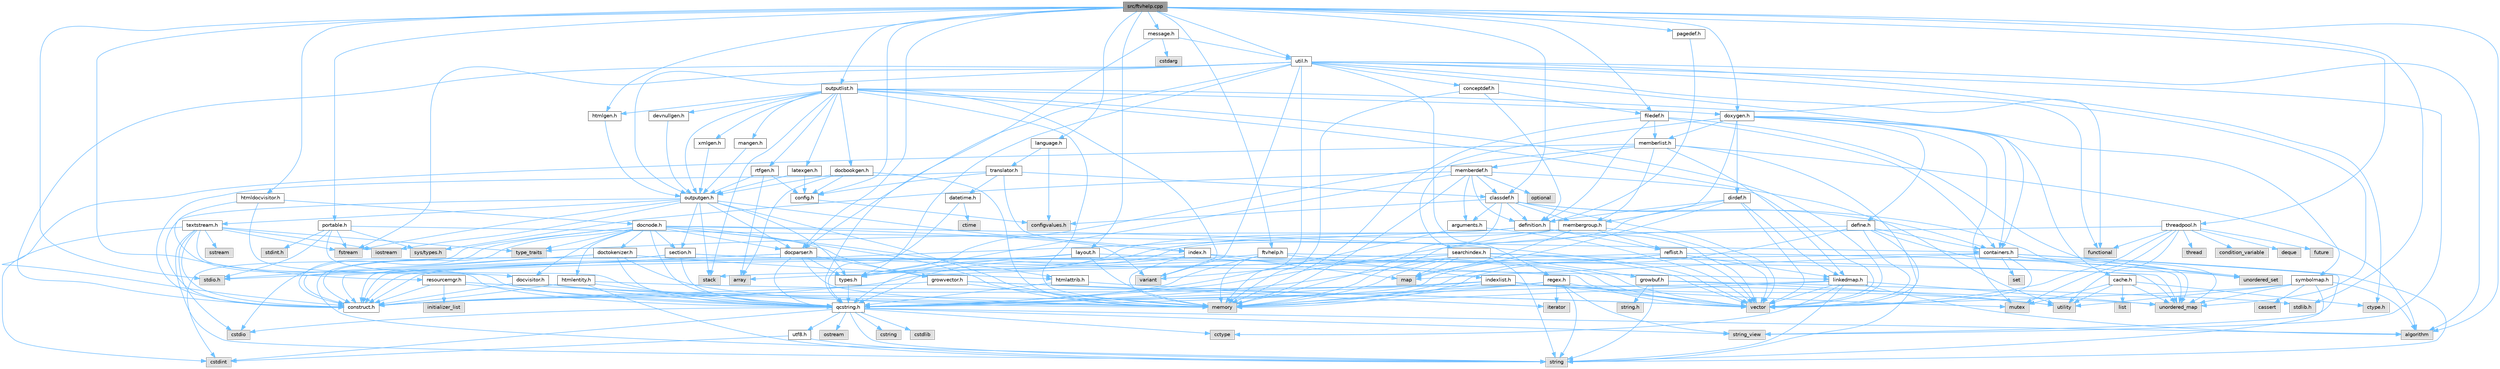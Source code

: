digraph "src/ftvhelp.cpp"
{
 // INTERACTIVE_SVG=YES
 // LATEX_PDF_SIZE
  bgcolor="transparent";
  edge [fontname=Helvetica,fontsize=10,labelfontname=Helvetica,labelfontsize=10];
  node [fontname=Helvetica,fontsize=10,shape=box,height=0.2,width=0.4];
  Node1 [id="Node000001",label="src/ftvhelp.cpp",height=0.2,width=0.4,color="gray40", fillcolor="grey60", style="filled", fontcolor="black",tooltip=" "];
  Node1 -> Node2 [id="edge1_Node000001_Node000002",color="steelblue1",style="solid",tooltip=" "];
  Node2 [id="Node000002",label="stdio.h",height=0.2,width=0.4,color="grey60", fillcolor="#E0E0E0", style="filled",tooltip=" "];
  Node1 -> Node3 [id="edge2_Node000001_Node000003",color="steelblue1",style="solid",tooltip=" "];
  Node3 [id="Node000003",label="stdlib.h",height=0.2,width=0.4,color="grey60", fillcolor="#E0E0E0", style="filled",tooltip=" "];
  Node1 -> Node4 [id="edge3_Node000001_Node000004",color="steelblue1",style="solid",tooltip=" "];
  Node4 [id="Node000004",label="algorithm",height=0.2,width=0.4,color="grey60", fillcolor="#E0E0E0", style="filled",tooltip=" "];
  Node1 -> Node5 [id="edge4_Node000001_Node000005",color="steelblue1",style="solid",tooltip=" "];
  Node5 [id="Node000005",label="ftvhelp.h",height=0.2,width=0.4,color="grey40", fillcolor="white", style="filled",URL="$d2/d4a/ftvhelp_8h.html",tooltip=" "];
  Node5 -> Node6 [id="edge5_Node000005_Node000006",color="steelblue1",style="solid",tooltip=" "];
  Node6 [id="Node000006",label="memory",height=0.2,width=0.4,color="grey60", fillcolor="#E0E0E0", style="filled",tooltip=" "];
  Node5 -> Node7 [id="edge6_Node000005_Node000007",color="steelblue1",style="solid",tooltip=" "];
  Node7 [id="Node000007",label="vector",height=0.2,width=0.4,color="grey60", fillcolor="#E0E0E0", style="filled",tooltip=" "];
  Node5 -> Node8 [id="edge7_Node000005_Node000008",color="steelblue1",style="solid",tooltip=" "];
  Node8 [id="Node000008",label="qcstring.h",height=0.2,width=0.4,color="grey40", fillcolor="white", style="filled",URL="$d7/d5c/qcstring_8h.html",tooltip=" "];
  Node8 -> Node9 [id="edge8_Node000008_Node000009",color="steelblue1",style="solid",tooltip=" "];
  Node9 [id="Node000009",label="string",height=0.2,width=0.4,color="grey60", fillcolor="#E0E0E0", style="filled",tooltip=" "];
  Node8 -> Node10 [id="edge9_Node000008_Node000010",color="steelblue1",style="solid",tooltip=" "];
  Node10 [id="Node000010",label="string_view",height=0.2,width=0.4,color="grey60", fillcolor="#E0E0E0", style="filled",tooltip=" "];
  Node8 -> Node4 [id="edge10_Node000008_Node000004",color="steelblue1",style="solid",tooltip=" "];
  Node8 -> Node11 [id="edge11_Node000008_Node000011",color="steelblue1",style="solid",tooltip=" "];
  Node11 [id="Node000011",label="cctype",height=0.2,width=0.4,color="grey60", fillcolor="#E0E0E0", style="filled",tooltip=" "];
  Node8 -> Node12 [id="edge12_Node000008_Node000012",color="steelblue1",style="solid",tooltip=" "];
  Node12 [id="Node000012",label="cstring",height=0.2,width=0.4,color="grey60", fillcolor="#E0E0E0", style="filled",tooltip=" "];
  Node8 -> Node13 [id="edge13_Node000008_Node000013",color="steelblue1",style="solid",tooltip=" "];
  Node13 [id="Node000013",label="cstdio",height=0.2,width=0.4,color="grey60", fillcolor="#E0E0E0", style="filled",tooltip=" "];
  Node8 -> Node14 [id="edge14_Node000008_Node000014",color="steelblue1",style="solid",tooltip=" "];
  Node14 [id="Node000014",label="cstdlib",height=0.2,width=0.4,color="grey60", fillcolor="#E0E0E0", style="filled",tooltip=" "];
  Node8 -> Node15 [id="edge15_Node000008_Node000015",color="steelblue1",style="solid",tooltip=" "];
  Node15 [id="Node000015",label="cstdint",height=0.2,width=0.4,color="grey60", fillcolor="#E0E0E0", style="filled",tooltip=" "];
  Node8 -> Node16 [id="edge16_Node000008_Node000016",color="steelblue1",style="solid",tooltip=" "];
  Node16 [id="Node000016",label="ostream",height=0.2,width=0.4,color="grey60", fillcolor="#E0E0E0", style="filled",tooltip=" "];
  Node8 -> Node17 [id="edge17_Node000008_Node000017",color="steelblue1",style="solid",tooltip=" "];
  Node17 [id="Node000017",label="utf8.h",height=0.2,width=0.4,color="grey40", fillcolor="white", style="filled",URL="$db/d7c/utf8_8h.html",tooltip="Various UTF8 related helper functions."];
  Node17 -> Node15 [id="edge18_Node000017_Node000015",color="steelblue1",style="solid",tooltip=" "];
  Node17 -> Node9 [id="edge19_Node000017_Node000009",color="steelblue1",style="solid",tooltip=" "];
  Node5 -> Node18 [id="edge20_Node000005_Node000018",color="steelblue1",style="solid",tooltip=" "];
  Node18 [id="Node000018",label="construct.h",height=0.2,width=0.4,color="grey40", fillcolor="white", style="filled",URL="$d7/dfc/construct_8h.html",tooltip=" "];
  Node5 -> Node19 [id="edge21_Node000005_Node000019",color="steelblue1",style="solid",tooltip=" "];
  Node19 [id="Node000019",label="indexlist.h",height=0.2,width=0.4,color="grey40", fillcolor="white", style="filled",URL="$d5/d61/indexlist_8h.html",tooltip=" "];
  Node19 -> Node20 [id="edge22_Node000019_Node000020",color="steelblue1",style="solid",tooltip=" "];
  Node20 [id="Node000020",label="utility",height=0.2,width=0.4,color="grey60", fillcolor="#E0E0E0", style="filled",tooltip=" "];
  Node19 -> Node7 [id="edge23_Node000019_Node000007",color="steelblue1",style="solid",tooltip=" "];
  Node19 -> Node6 [id="edge24_Node000019_Node000006",color="steelblue1",style="solid",tooltip=" "];
  Node19 -> Node21 [id="edge25_Node000019_Node000021",color="steelblue1",style="solid",tooltip=" "];
  Node21 [id="Node000021",label="mutex",height=0.2,width=0.4,color="grey60", fillcolor="#E0E0E0", style="filled",tooltip=" "];
  Node19 -> Node8 [id="edge26_Node000019_Node000008",color="steelblue1",style="solid",tooltip=" "];
  Node19 -> Node18 [id="edge27_Node000019_Node000018",color="steelblue1",style="solid",tooltip=" "];
  Node1 -> Node22 [id="edge28_Node000001_Node000022",color="steelblue1",style="solid",tooltip=" "];
  Node22 [id="Node000022",label="config.h",height=0.2,width=0.4,color="grey40", fillcolor="white", style="filled",URL="$db/d16/config_8h.html",tooltip=" "];
  Node22 -> Node23 [id="edge29_Node000022_Node000023",color="steelblue1",style="solid",tooltip=" "];
  Node23 [id="Node000023",label="configvalues.h",height=0.2,width=0.4,color="grey60", fillcolor="#E0E0E0", style="filled",tooltip=" "];
  Node1 -> Node24 [id="edge30_Node000001_Node000024",color="steelblue1",style="solid",tooltip=" "];
  Node24 [id="Node000024",label="message.h",height=0.2,width=0.4,color="grey40", fillcolor="white", style="filled",URL="$d2/d0d/message_8h.html",tooltip=" "];
  Node24 -> Node25 [id="edge31_Node000024_Node000025",color="steelblue1",style="solid",tooltip=" "];
  Node25 [id="Node000025",label="cstdarg",height=0.2,width=0.4,color="grey60", fillcolor="#E0E0E0", style="filled",tooltip=" "];
  Node24 -> Node8 [id="edge32_Node000024_Node000008",color="steelblue1",style="solid",tooltip=" "];
  Node24 -> Node26 [id="edge33_Node000024_Node000026",color="steelblue1",style="solid",tooltip=" "];
  Node26 [id="Node000026",label="util.h",height=0.2,width=0.4,color="grey40", fillcolor="white", style="filled",URL="$d8/d3c/util_8h.html",tooltip="A bunch of utility functions."];
  Node26 -> Node6 [id="edge34_Node000026_Node000006",color="steelblue1",style="solid",tooltip=" "];
  Node26 -> Node27 [id="edge35_Node000026_Node000027",color="steelblue1",style="solid",tooltip=" "];
  Node27 [id="Node000027",label="unordered_map",height=0.2,width=0.4,color="grey60", fillcolor="#E0E0E0", style="filled",tooltip=" "];
  Node26 -> Node4 [id="edge36_Node000026_Node000004",color="steelblue1",style="solid",tooltip=" "];
  Node26 -> Node28 [id="edge37_Node000026_Node000028",color="steelblue1",style="solid",tooltip=" "];
  Node28 [id="Node000028",label="functional",height=0.2,width=0.4,color="grey60", fillcolor="#E0E0E0", style="filled",tooltip=" "];
  Node26 -> Node29 [id="edge38_Node000026_Node000029",color="steelblue1",style="solid",tooltip=" "];
  Node29 [id="Node000029",label="fstream",height=0.2,width=0.4,color="grey60", fillcolor="#E0E0E0", style="filled",tooltip=" "];
  Node26 -> Node30 [id="edge39_Node000026_Node000030",color="steelblue1",style="solid",tooltip=" "];
  Node30 [id="Node000030",label="variant",height=0.2,width=0.4,color="grey60", fillcolor="#E0E0E0", style="filled",tooltip=" "];
  Node26 -> Node10 [id="edge40_Node000026_Node000010",color="steelblue1",style="solid",tooltip=" "];
  Node26 -> Node31 [id="edge41_Node000026_Node000031",color="steelblue1",style="solid",tooltip=" "];
  Node31 [id="Node000031",label="ctype.h",height=0.2,width=0.4,color="grey60", fillcolor="#E0E0E0", style="filled",tooltip=" "];
  Node26 -> Node32 [id="edge42_Node000026_Node000032",color="steelblue1",style="solid",tooltip=" "];
  Node32 [id="Node000032",label="types.h",height=0.2,width=0.4,color="grey40", fillcolor="white", style="filled",URL="$d9/d49/types_8h.html",tooltip="This file contains a number of basic enums and types."];
  Node32 -> Node8 [id="edge43_Node000032_Node000008",color="steelblue1",style="solid",tooltip=" "];
  Node26 -> Node33 [id="edge44_Node000026_Node000033",color="steelblue1",style="solid",tooltip=" "];
  Node33 [id="Node000033",label="docparser.h",height=0.2,width=0.4,color="grey40", fillcolor="white", style="filled",URL="$de/d9c/docparser_8h.html",tooltip=" "];
  Node33 -> Node2 [id="edge45_Node000033_Node000002",color="steelblue1",style="solid",tooltip=" "];
  Node33 -> Node6 [id="edge46_Node000033_Node000006",color="steelblue1",style="solid",tooltip=" "];
  Node33 -> Node8 [id="edge47_Node000033_Node000008",color="steelblue1",style="solid",tooltip=" "];
  Node33 -> Node34 [id="edge48_Node000033_Node000034",color="steelblue1",style="solid",tooltip=" "];
  Node34 [id="Node000034",label="growvector.h",height=0.2,width=0.4,color="grey40", fillcolor="white", style="filled",URL="$d7/d50/growvector_8h.html",tooltip=" "];
  Node34 -> Node7 [id="edge49_Node000034_Node000007",color="steelblue1",style="solid",tooltip=" "];
  Node34 -> Node6 [id="edge50_Node000034_Node000006",color="steelblue1",style="solid",tooltip=" "];
  Node34 -> Node35 [id="edge51_Node000034_Node000035",color="steelblue1",style="solid",tooltip=" "];
  Node35 [id="Node000035",label="iterator",height=0.2,width=0.4,color="grey60", fillcolor="#E0E0E0", style="filled",tooltip=" "];
  Node34 -> Node18 [id="edge52_Node000034_Node000018",color="steelblue1",style="solid",tooltip=" "];
  Node33 -> Node18 [id="edge53_Node000033_Node000018",color="steelblue1",style="solid",tooltip=" "];
  Node33 -> Node32 [id="edge54_Node000033_Node000032",color="steelblue1",style="solid",tooltip=" "];
  Node26 -> Node36 [id="edge55_Node000026_Node000036",color="steelblue1",style="solid",tooltip=" "];
  Node36 [id="Node000036",label="containers.h",height=0.2,width=0.4,color="grey40", fillcolor="white", style="filled",URL="$d5/d75/containers_8h.html",tooltip=" "];
  Node36 -> Node7 [id="edge56_Node000036_Node000007",color="steelblue1",style="solid",tooltip=" "];
  Node36 -> Node9 [id="edge57_Node000036_Node000009",color="steelblue1",style="solid",tooltip=" "];
  Node36 -> Node10 [id="edge58_Node000036_Node000010",color="steelblue1",style="solid",tooltip=" "];
  Node36 -> Node37 [id="edge59_Node000036_Node000037",color="steelblue1",style="solid",tooltip=" "];
  Node37 [id="Node000037",label="set",height=0.2,width=0.4,color="grey60", fillcolor="#E0E0E0", style="filled",tooltip=" "];
  Node36 -> Node38 [id="edge60_Node000036_Node000038",color="steelblue1",style="solid",tooltip=" "];
  Node38 [id="Node000038",label="map",height=0.2,width=0.4,color="grey60", fillcolor="#E0E0E0", style="filled",tooltip=" "];
  Node36 -> Node39 [id="edge61_Node000036_Node000039",color="steelblue1",style="solid",tooltip=" "];
  Node39 [id="Node000039",label="unordered_set",height=0.2,width=0.4,color="grey60", fillcolor="#E0E0E0", style="filled",tooltip=" "];
  Node36 -> Node27 [id="edge62_Node000036_Node000027",color="steelblue1",style="solid",tooltip=" "];
  Node36 -> Node40 [id="edge63_Node000036_Node000040",color="steelblue1",style="solid",tooltip=" "];
  Node40 [id="Node000040",label="stack",height=0.2,width=0.4,color="grey60", fillcolor="#E0E0E0", style="filled",tooltip=" "];
  Node26 -> Node41 [id="edge64_Node000026_Node000041",color="steelblue1",style="solid",tooltip=" "];
  Node41 [id="Node000041",label="outputgen.h",height=0.2,width=0.4,color="grey40", fillcolor="white", style="filled",URL="$df/d06/outputgen_8h.html",tooltip=" "];
  Node41 -> Node6 [id="edge65_Node000041_Node000006",color="steelblue1",style="solid",tooltip=" "];
  Node41 -> Node40 [id="edge66_Node000041_Node000040",color="steelblue1",style="solid",tooltip=" "];
  Node41 -> Node42 [id="edge67_Node000041_Node000042",color="steelblue1",style="solid",tooltip=" "];
  Node42 [id="Node000042",label="iostream",height=0.2,width=0.4,color="grey60", fillcolor="#E0E0E0", style="filled",tooltip=" "];
  Node41 -> Node29 [id="edge68_Node000041_Node000029",color="steelblue1",style="solid",tooltip=" "];
  Node41 -> Node32 [id="edge69_Node000041_Node000032",color="steelblue1",style="solid",tooltip=" "];
  Node41 -> Node43 [id="edge70_Node000041_Node000043",color="steelblue1",style="solid",tooltip=" "];
  Node43 [id="Node000043",label="index.h",height=0.2,width=0.4,color="grey40", fillcolor="white", style="filled",URL="$d1/db5/index_8h.html",tooltip=" "];
  Node43 -> Node6 [id="edge71_Node000043_Node000006",color="steelblue1",style="solid",tooltip=" "];
  Node43 -> Node7 [id="edge72_Node000043_Node000007",color="steelblue1",style="solid",tooltip=" "];
  Node43 -> Node38 [id="edge73_Node000043_Node000038",color="steelblue1",style="solid",tooltip=" "];
  Node43 -> Node8 [id="edge74_Node000043_Node000008",color="steelblue1",style="solid",tooltip=" "];
  Node43 -> Node18 [id="edge75_Node000043_Node000018",color="steelblue1",style="solid",tooltip=" "];
  Node41 -> Node44 [id="edge76_Node000041_Node000044",color="steelblue1",style="solid",tooltip=" "];
  Node44 [id="Node000044",label="section.h",height=0.2,width=0.4,color="grey40", fillcolor="white", style="filled",URL="$d1/d2a/section_8h.html",tooltip=" "];
  Node44 -> Node9 [id="edge77_Node000044_Node000009",color="steelblue1",style="solid",tooltip=" "];
  Node44 -> Node27 [id="edge78_Node000044_Node000027",color="steelblue1",style="solid",tooltip=" "];
  Node44 -> Node8 [id="edge79_Node000044_Node000008",color="steelblue1",style="solid",tooltip=" "];
  Node44 -> Node45 [id="edge80_Node000044_Node000045",color="steelblue1",style="solid",tooltip=" "];
  Node45 [id="Node000045",label="linkedmap.h",height=0.2,width=0.4,color="grey40", fillcolor="white", style="filled",URL="$da/de1/linkedmap_8h.html",tooltip=" "];
  Node45 -> Node27 [id="edge81_Node000045_Node000027",color="steelblue1",style="solid",tooltip=" "];
  Node45 -> Node7 [id="edge82_Node000045_Node000007",color="steelblue1",style="solid",tooltip=" "];
  Node45 -> Node6 [id="edge83_Node000045_Node000006",color="steelblue1",style="solid",tooltip=" "];
  Node45 -> Node9 [id="edge84_Node000045_Node000009",color="steelblue1",style="solid",tooltip=" "];
  Node45 -> Node4 [id="edge85_Node000045_Node000004",color="steelblue1",style="solid",tooltip=" "];
  Node45 -> Node11 [id="edge86_Node000045_Node000011",color="steelblue1",style="solid",tooltip=" "];
  Node45 -> Node8 [id="edge87_Node000045_Node000008",color="steelblue1",style="solid",tooltip=" "];
  Node44 -> Node18 [id="edge88_Node000044_Node000018",color="steelblue1",style="solid",tooltip=" "];
  Node41 -> Node46 [id="edge89_Node000041_Node000046",color="steelblue1",style="solid",tooltip=" "];
  Node46 [id="Node000046",label="textstream.h",height=0.2,width=0.4,color="grey40", fillcolor="white", style="filled",URL="$d4/d7d/textstream_8h.html",tooltip=" "];
  Node46 -> Node9 [id="edge90_Node000046_Node000009",color="steelblue1",style="solid",tooltip=" "];
  Node46 -> Node42 [id="edge91_Node000046_Node000042",color="steelblue1",style="solid",tooltip=" "];
  Node46 -> Node47 [id="edge92_Node000046_Node000047",color="steelblue1",style="solid",tooltip=" "];
  Node47 [id="Node000047",label="sstream",height=0.2,width=0.4,color="grey60", fillcolor="#E0E0E0", style="filled",tooltip=" "];
  Node46 -> Node15 [id="edge93_Node000046_Node000015",color="steelblue1",style="solid",tooltip=" "];
  Node46 -> Node13 [id="edge94_Node000046_Node000013",color="steelblue1",style="solid",tooltip=" "];
  Node46 -> Node29 [id="edge95_Node000046_Node000029",color="steelblue1",style="solid",tooltip=" "];
  Node46 -> Node48 [id="edge96_Node000046_Node000048",color="steelblue1",style="solid",tooltip=" "];
  Node48 [id="Node000048",label="type_traits",height=0.2,width=0.4,color="grey60", fillcolor="#E0E0E0", style="filled",tooltip=" "];
  Node46 -> Node8 [id="edge97_Node000046_Node000008",color="steelblue1",style="solid",tooltip=" "];
  Node46 -> Node18 [id="edge98_Node000046_Node000018",color="steelblue1",style="solid",tooltip=" "];
  Node41 -> Node33 [id="edge99_Node000041_Node000033",color="steelblue1",style="solid",tooltip=" "];
  Node41 -> Node18 [id="edge100_Node000041_Node000018",color="steelblue1",style="solid",tooltip=" "];
  Node26 -> Node49 [id="edge101_Node000026_Node000049",color="steelblue1",style="solid",tooltip=" "];
  Node49 [id="Node000049",label="regex.h",height=0.2,width=0.4,color="grey40", fillcolor="white", style="filled",URL="$d1/d21/regex_8h.html",tooltip=" "];
  Node49 -> Node6 [id="edge102_Node000049_Node000006",color="steelblue1",style="solid",tooltip=" "];
  Node49 -> Node9 [id="edge103_Node000049_Node000009",color="steelblue1",style="solid",tooltip=" "];
  Node49 -> Node10 [id="edge104_Node000049_Node000010",color="steelblue1",style="solid",tooltip=" "];
  Node49 -> Node7 [id="edge105_Node000049_Node000007",color="steelblue1",style="solid",tooltip=" "];
  Node49 -> Node35 [id="edge106_Node000049_Node000035",color="steelblue1",style="solid",tooltip=" "];
  Node49 -> Node18 [id="edge107_Node000049_Node000018",color="steelblue1",style="solid",tooltip=" "];
  Node26 -> Node50 [id="edge108_Node000026_Node000050",color="steelblue1",style="solid",tooltip=" "];
  Node50 [id="Node000050",label="conceptdef.h",height=0.2,width=0.4,color="grey40", fillcolor="white", style="filled",URL="$da/df1/conceptdef_8h.html",tooltip=" "];
  Node50 -> Node6 [id="edge109_Node000050_Node000006",color="steelblue1",style="solid",tooltip=" "];
  Node50 -> Node51 [id="edge110_Node000050_Node000051",color="steelblue1",style="solid",tooltip=" "];
  Node51 [id="Node000051",label="definition.h",height=0.2,width=0.4,color="grey40", fillcolor="white", style="filled",URL="$df/da1/definition_8h.html",tooltip=" "];
  Node51 -> Node7 [id="edge111_Node000051_Node000007",color="steelblue1",style="solid",tooltip=" "];
  Node51 -> Node32 [id="edge112_Node000051_Node000032",color="steelblue1",style="solid",tooltip=" "];
  Node51 -> Node52 [id="edge113_Node000051_Node000052",color="steelblue1",style="solid",tooltip=" "];
  Node52 [id="Node000052",label="reflist.h",height=0.2,width=0.4,color="grey40", fillcolor="white", style="filled",URL="$d1/d02/reflist_8h.html",tooltip=" "];
  Node52 -> Node7 [id="edge114_Node000052_Node000007",color="steelblue1",style="solid",tooltip=" "];
  Node52 -> Node27 [id="edge115_Node000052_Node000027",color="steelblue1",style="solid",tooltip=" "];
  Node52 -> Node6 [id="edge116_Node000052_Node000006",color="steelblue1",style="solid",tooltip=" "];
  Node52 -> Node8 [id="edge117_Node000052_Node000008",color="steelblue1",style="solid",tooltip=" "];
  Node52 -> Node45 [id="edge118_Node000052_Node000045",color="steelblue1",style="solid",tooltip=" "];
  Node52 -> Node18 [id="edge119_Node000052_Node000018",color="steelblue1",style="solid",tooltip=" "];
  Node51 -> Node18 [id="edge120_Node000051_Node000018",color="steelblue1",style="solid",tooltip=" "];
  Node50 -> Node53 [id="edge121_Node000050_Node000053",color="steelblue1",style="solid",tooltip=" "];
  Node53 [id="Node000053",label="filedef.h",height=0.2,width=0.4,color="grey40", fillcolor="white", style="filled",URL="$d4/d3a/filedef_8h.html",tooltip=" "];
  Node53 -> Node6 [id="edge122_Node000053_Node000006",color="steelblue1",style="solid",tooltip=" "];
  Node53 -> Node39 [id="edge123_Node000053_Node000039",color="steelblue1",style="solid",tooltip=" "];
  Node53 -> Node51 [id="edge124_Node000053_Node000051",color="steelblue1",style="solid",tooltip=" "];
  Node53 -> Node54 [id="edge125_Node000053_Node000054",color="steelblue1",style="solid",tooltip=" "];
  Node54 [id="Node000054",label="memberlist.h",height=0.2,width=0.4,color="grey40", fillcolor="white", style="filled",URL="$dd/d78/memberlist_8h.html",tooltip=" "];
  Node54 -> Node7 [id="edge126_Node000054_Node000007",color="steelblue1",style="solid",tooltip=" "];
  Node54 -> Node4 [id="edge127_Node000054_Node000004",color="steelblue1",style="solid",tooltip=" "];
  Node54 -> Node55 [id="edge128_Node000054_Node000055",color="steelblue1",style="solid",tooltip=" "];
  Node55 [id="Node000055",label="memberdef.h",height=0.2,width=0.4,color="grey40", fillcolor="white", style="filled",URL="$d4/d46/memberdef_8h.html",tooltip=" "];
  Node55 -> Node7 [id="edge129_Node000055_Node000007",color="steelblue1",style="solid",tooltip=" "];
  Node55 -> Node6 [id="edge130_Node000055_Node000006",color="steelblue1",style="solid",tooltip=" "];
  Node55 -> Node56 [id="edge131_Node000055_Node000056",color="steelblue1",style="solid",tooltip=" "];
  Node56 [id="Node000056",label="optional",height=0.2,width=0.4,color="grey60", fillcolor="#E0E0E0", style="filled",tooltip=" "];
  Node55 -> Node57 [id="edge132_Node000055_Node000057",color="steelblue1",style="solid",tooltip=" "];
  Node57 [id="Node000057",label="sys/types.h",height=0.2,width=0.4,color="grey60", fillcolor="#E0E0E0", style="filled",tooltip=" "];
  Node55 -> Node32 [id="edge133_Node000055_Node000032",color="steelblue1",style="solid",tooltip=" "];
  Node55 -> Node51 [id="edge134_Node000055_Node000051",color="steelblue1",style="solid",tooltip=" "];
  Node55 -> Node58 [id="edge135_Node000055_Node000058",color="steelblue1",style="solid",tooltip=" "];
  Node58 [id="Node000058",label="arguments.h",height=0.2,width=0.4,color="grey40", fillcolor="white", style="filled",URL="$df/d9b/arguments_8h.html",tooltip=" "];
  Node58 -> Node7 [id="edge136_Node000058_Node000007",color="steelblue1",style="solid",tooltip=" "];
  Node58 -> Node8 [id="edge137_Node000058_Node000008",color="steelblue1",style="solid",tooltip=" "];
  Node55 -> Node59 [id="edge138_Node000055_Node000059",color="steelblue1",style="solid",tooltip=" "];
  Node59 [id="Node000059",label="classdef.h",height=0.2,width=0.4,color="grey40", fillcolor="white", style="filled",URL="$d1/da6/classdef_8h.html",tooltip=" "];
  Node59 -> Node6 [id="edge139_Node000059_Node000006",color="steelblue1",style="solid",tooltip=" "];
  Node59 -> Node7 [id="edge140_Node000059_Node000007",color="steelblue1",style="solid",tooltip=" "];
  Node59 -> Node39 [id="edge141_Node000059_Node000039",color="steelblue1",style="solid",tooltip=" "];
  Node59 -> Node36 [id="edge142_Node000059_Node000036",color="steelblue1",style="solid",tooltip=" "];
  Node59 -> Node51 [id="edge143_Node000059_Node000051",color="steelblue1",style="solid",tooltip=" "];
  Node59 -> Node58 [id="edge144_Node000059_Node000058",color="steelblue1",style="solid",tooltip=" "];
  Node59 -> Node60 [id="edge145_Node000059_Node000060",color="steelblue1",style="solid",tooltip=" "];
  Node60 [id="Node000060",label="membergroup.h",height=0.2,width=0.4,color="grey40", fillcolor="white", style="filled",URL="$d9/d11/membergroup_8h.html",tooltip=" "];
  Node60 -> Node7 [id="edge146_Node000060_Node000007",color="steelblue1",style="solid",tooltip=" "];
  Node60 -> Node38 [id="edge147_Node000060_Node000038",color="steelblue1",style="solid",tooltip=" "];
  Node60 -> Node6 [id="edge148_Node000060_Node000006",color="steelblue1",style="solid",tooltip=" "];
  Node60 -> Node32 [id="edge149_Node000060_Node000032",color="steelblue1",style="solid",tooltip=" "];
  Node60 -> Node52 [id="edge150_Node000060_Node000052",color="steelblue1",style="solid",tooltip=" "];
  Node59 -> Node23 [id="edge151_Node000059_Node000023",color="steelblue1",style="solid",tooltip=" "];
  Node54 -> Node45 [id="edge152_Node000054_Node000045",color="steelblue1",style="solid",tooltip=" "];
  Node54 -> Node32 [id="edge153_Node000054_Node000032",color="steelblue1",style="solid",tooltip=" "];
  Node54 -> Node60 [id="edge154_Node000054_Node000060",color="steelblue1",style="solid",tooltip=" "];
  Node54 -> Node18 [id="edge155_Node000054_Node000018",color="steelblue1",style="solid",tooltip=" "];
  Node53 -> Node36 [id="edge156_Node000053_Node000036",color="steelblue1",style="solid",tooltip=" "];
  Node26 -> Node18 [id="edge157_Node000026_Node000018",color="steelblue1",style="solid",tooltip=" "];
  Node1 -> Node61 [id="edge158_Node000001_Node000061",color="steelblue1",style="solid",tooltip=" "];
  Node61 [id="Node000061",label="doxygen.h",height=0.2,width=0.4,color="grey40", fillcolor="white", style="filled",URL="$d1/da1/doxygen_8h.html",tooltip=" "];
  Node61 -> Node21 [id="edge159_Node000061_Node000021",color="steelblue1",style="solid",tooltip=" "];
  Node61 -> Node36 [id="edge160_Node000061_Node000036",color="steelblue1",style="solid",tooltip=" "];
  Node61 -> Node60 [id="edge161_Node000061_Node000060",color="steelblue1",style="solid",tooltip=" "];
  Node61 -> Node62 [id="edge162_Node000061_Node000062",color="steelblue1",style="solid",tooltip=" "];
  Node62 [id="Node000062",label="dirdef.h",height=0.2,width=0.4,color="grey40", fillcolor="white", style="filled",URL="$d6/d15/dirdef_8h.html",tooltip=" "];
  Node62 -> Node7 [id="edge163_Node000062_Node000007",color="steelblue1",style="solid",tooltip=" "];
  Node62 -> Node38 [id="edge164_Node000062_Node000038",color="steelblue1",style="solid",tooltip=" "];
  Node62 -> Node8 [id="edge165_Node000062_Node000008",color="steelblue1",style="solid",tooltip=" "];
  Node62 -> Node45 [id="edge166_Node000062_Node000045",color="steelblue1",style="solid",tooltip=" "];
  Node62 -> Node51 [id="edge167_Node000062_Node000051",color="steelblue1",style="solid",tooltip=" "];
  Node61 -> Node54 [id="edge168_Node000061_Node000054",color="steelblue1",style="solid",tooltip=" "];
  Node61 -> Node63 [id="edge169_Node000061_Node000063",color="steelblue1",style="solid",tooltip=" "];
  Node63 [id="Node000063",label="define.h",height=0.2,width=0.4,color="grey40", fillcolor="white", style="filled",URL="$df/d67/define_8h.html",tooltip=" "];
  Node63 -> Node7 [id="edge170_Node000063_Node000007",color="steelblue1",style="solid",tooltip=" "];
  Node63 -> Node6 [id="edge171_Node000063_Node000006",color="steelblue1",style="solid",tooltip=" "];
  Node63 -> Node9 [id="edge172_Node000063_Node000009",color="steelblue1",style="solid",tooltip=" "];
  Node63 -> Node27 [id="edge173_Node000063_Node000027",color="steelblue1",style="solid",tooltip=" "];
  Node63 -> Node8 [id="edge174_Node000063_Node000008",color="steelblue1",style="solid",tooltip=" "];
  Node63 -> Node36 [id="edge175_Node000063_Node000036",color="steelblue1",style="solid",tooltip=" "];
  Node61 -> Node64 [id="edge176_Node000061_Node000064",color="steelblue1",style="solid",tooltip=" "];
  Node64 [id="Node000064",label="cache.h",height=0.2,width=0.4,color="grey40", fillcolor="white", style="filled",URL="$d3/d26/cache_8h.html",tooltip=" "];
  Node64 -> Node65 [id="edge177_Node000064_Node000065",color="steelblue1",style="solid",tooltip=" "];
  Node65 [id="Node000065",label="list",height=0.2,width=0.4,color="grey60", fillcolor="#E0E0E0", style="filled",tooltip=" "];
  Node64 -> Node27 [id="edge178_Node000064_Node000027",color="steelblue1",style="solid",tooltip=" "];
  Node64 -> Node21 [id="edge179_Node000064_Node000021",color="steelblue1",style="solid",tooltip=" "];
  Node64 -> Node20 [id="edge180_Node000064_Node000020",color="steelblue1",style="solid",tooltip=" "];
  Node64 -> Node31 [id="edge181_Node000064_Node000031",color="steelblue1",style="solid",tooltip=" "];
  Node61 -> Node66 [id="edge182_Node000061_Node000066",color="steelblue1",style="solid",tooltip=" "];
  Node66 [id="Node000066",label="symbolmap.h",height=0.2,width=0.4,color="grey40", fillcolor="white", style="filled",URL="$d7/ddd/symbolmap_8h.html",tooltip=" "];
  Node66 -> Node4 [id="edge183_Node000066_Node000004",color="steelblue1",style="solid",tooltip=" "];
  Node66 -> Node27 [id="edge184_Node000066_Node000027",color="steelblue1",style="solid",tooltip=" "];
  Node66 -> Node7 [id="edge185_Node000066_Node000007",color="steelblue1",style="solid",tooltip=" "];
  Node66 -> Node9 [id="edge186_Node000066_Node000009",color="steelblue1",style="solid",tooltip=" "];
  Node66 -> Node20 [id="edge187_Node000066_Node000020",color="steelblue1",style="solid",tooltip=" "];
  Node66 -> Node67 [id="edge188_Node000066_Node000067",color="steelblue1",style="solid",tooltip=" "];
  Node67 [id="Node000067",label="cassert",height=0.2,width=0.4,color="grey60", fillcolor="#E0E0E0", style="filled",tooltip=" "];
  Node61 -> Node68 [id="edge189_Node000061_Node000068",color="steelblue1",style="solid",tooltip=" "];
  Node68 [id="Node000068",label="searchindex.h",height=0.2,width=0.4,color="grey40", fillcolor="white", style="filled",URL="$de/d07/searchindex_8h.html",tooltip="Web server based search engine."];
  Node68 -> Node6 [id="edge190_Node000068_Node000006",color="steelblue1",style="solid",tooltip=" "];
  Node68 -> Node7 [id="edge191_Node000068_Node000007",color="steelblue1",style="solid",tooltip=" "];
  Node68 -> Node38 [id="edge192_Node000068_Node000038",color="steelblue1",style="solid",tooltip=" "];
  Node68 -> Node27 [id="edge193_Node000068_Node000027",color="steelblue1",style="solid",tooltip=" "];
  Node68 -> Node9 [id="edge194_Node000068_Node000009",color="steelblue1",style="solid",tooltip=" "];
  Node68 -> Node69 [id="edge195_Node000068_Node000069",color="steelblue1",style="solid",tooltip=" "];
  Node69 [id="Node000069",label="array",height=0.2,width=0.4,color="grey60", fillcolor="#E0E0E0", style="filled",tooltip=" "];
  Node68 -> Node30 [id="edge196_Node000068_Node000030",color="steelblue1",style="solid",tooltip=" "];
  Node68 -> Node8 [id="edge197_Node000068_Node000008",color="steelblue1",style="solid",tooltip=" "];
  Node68 -> Node70 [id="edge198_Node000068_Node000070",color="steelblue1",style="solid",tooltip=" "];
  Node70 [id="Node000070",label="growbuf.h",height=0.2,width=0.4,color="grey40", fillcolor="white", style="filled",URL="$dd/d72/growbuf_8h.html",tooltip=" "];
  Node70 -> Node20 [id="edge199_Node000070_Node000020",color="steelblue1",style="solid",tooltip=" "];
  Node70 -> Node3 [id="edge200_Node000070_Node000003",color="steelblue1",style="solid",tooltip=" "];
  Node70 -> Node71 [id="edge201_Node000070_Node000071",color="steelblue1",style="solid",tooltip=" "];
  Node71 [id="Node000071",label="string.h",height=0.2,width=0.4,color="grey60", fillcolor="#E0E0E0", style="filled",tooltip=" "];
  Node70 -> Node9 [id="edge202_Node000070_Node000009",color="steelblue1",style="solid",tooltip=" "];
  Node1 -> Node72 [id="edge203_Node000001_Node000072",color="steelblue1",style="solid",tooltip=" "];
  Node72 [id="Node000072",label="language.h",height=0.2,width=0.4,color="grey40", fillcolor="white", style="filled",URL="$d8/dce/language_8h.html",tooltip=" "];
  Node72 -> Node73 [id="edge204_Node000072_Node000073",color="steelblue1",style="solid",tooltip=" "];
  Node73 [id="Node000073",label="translator.h",height=0.2,width=0.4,color="grey40", fillcolor="white", style="filled",URL="$d9/df1/translator_8h.html",tooltip=" "];
  Node73 -> Node59 [id="edge205_Node000073_Node000059",color="steelblue1",style="solid",tooltip=" "];
  Node73 -> Node22 [id="edge206_Node000073_Node000022",color="steelblue1",style="solid",tooltip=" "];
  Node73 -> Node74 [id="edge207_Node000073_Node000074",color="steelblue1",style="solid",tooltip=" "];
  Node74 [id="Node000074",label="datetime.h",height=0.2,width=0.4,color="grey40", fillcolor="white", style="filled",URL="$de/d1b/datetime_8h.html",tooltip=" "];
  Node74 -> Node75 [id="edge208_Node000074_Node000075",color="steelblue1",style="solid",tooltip=" "];
  Node75 [id="Node000075",label="ctime",height=0.2,width=0.4,color="grey60", fillcolor="#E0E0E0", style="filled",tooltip=" "];
  Node74 -> Node8 [id="edge209_Node000074_Node000008",color="steelblue1",style="solid",tooltip=" "];
  Node73 -> Node43 [id="edge210_Node000073_Node000043",color="steelblue1",style="solid",tooltip=" "];
  Node73 -> Node18 [id="edge211_Node000073_Node000018",color="steelblue1",style="solid",tooltip=" "];
  Node72 -> Node23 [id="edge212_Node000072_Node000023",color="steelblue1",style="solid",tooltip=" "];
  Node1 -> Node76 [id="edge213_Node000001_Node000076",color="steelblue1",style="solid",tooltip=" "];
  Node76 [id="Node000076",label="htmlgen.h",height=0.2,width=0.4,color="grey40", fillcolor="white", style="filled",URL="$d8/d56/htmlgen_8h.html",tooltip=" "];
  Node76 -> Node41 [id="edge214_Node000076_Node000041",color="steelblue1",style="solid",tooltip=" "];
  Node1 -> Node77 [id="edge215_Node000001_Node000077",color="steelblue1",style="solid",tooltip=" "];
  Node77 [id="Node000077",label="layout.h",height=0.2,width=0.4,color="grey40", fillcolor="white", style="filled",URL="$db/d51/layout_8h.html",tooltip=" "];
  Node77 -> Node6 [id="edge216_Node000077_Node000006",color="steelblue1",style="solid",tooltip=" "];
  Node77 -> Node7 [id="edge217_Node000077_Node000007",color="steelblue1",style="solid",tooltip=" "];
  Node77 -> Node32 [id="edge218_Node000077_Node000032",color="steelblue1",style="solid",tooltip=" "];
  Node77 -> Node18 [id="edge219_Node000077_Node000018",color="steelblue1",style="solid",tooltip=" "];
  Node1 -> Node78 [id="edge220_Node000001_Node000078",color="steelblue1",style="solid",tooltip=" "];
  Node78 [id="Node000078",label="pagedef.h",height=0.2,width=0.4,color="grey40", fillcolor="white", style="filled",URL="$dd/d66/pagedef_8h.html",tooltip=" "];
  Node78 -> Node51 [id="edge221_Node000078_Node000051",color="steelblue1",style="solid",tooltip=" "];
  Node1 -> Node33 [id="edge222_Node000001_Node000033",color="steelblue1",style="solid",tooltip=" "];
  Node1 -> Node79 [id="edge223_Node000001_Node000079",color="steelblue1",style="solid",tooltip=" "];
  Node79 [id="Node000079",label="htmldocvisitor.h",height=0.2,width=0.4,color="grey40", fillcolor="white", style="filled",URL="$d0/d71/htmldocvisitor_8h.html",tooltip=" "];
  Node79 -> Node80 [id="edge224_Node000079_Node000080",color="steelblue1",style="solid",tooltip=" "];
  Node80 [id="Node000080",label="docvisitor.h",height=0.2,width=0.4,color="grey40", fillcolor="white", style="filled",URL="$d2/d3c/docvisitor_8h.html",tooltip=" "];
  Node80 -> Node6 [id="edge225_Node000080_Node000006",color="steelblue1",style="solid",tooltip=" "];
  Node80 -> Node8 [id="edge226_Node000080_Node000008",color="steelblue1",style="solid",tooltip=" "];
  Node80 -> Node18 [id="edge227_Node000080_Node000018",color="steelblue1",style="solid",tooltip=" "];
  Node79 -> Node81 [id="edge228_Node000079_Node000081",color="steelblue1",style="solid",tooltip=" "];
  Node81 [id="Node000081",label="docnode.h",height=0.2,width=0.4,color="grey40", fillcolor="white", style="filled",URL="$de/d2b/docnode_8h.html",tooltip=" "];
  Node81 -> Node13 [id="edge229_Node000081_Node000013",color="steelblue1",style="solid",tooltip=" "];
  Node81 -> Node15 [id="edge230_Node000081_Node000015",color="steelblue1",style="solid",tooltip=" "];
  Node81 -> Node7 [id="edge231_Node000081_Node000007",color="steelblue1",style="solid",tooltip=" "];
  Node81 -> Node6 [id="edge232_Node000081_Node000006",color="steelblue1",style="solid",tooltip=" "];
  Node81 -> Node30 [id="edge233_Node000081_Node000030",color="steelblue1",style="solid",tooltip=" "];
  Node81 -> Node48 [id="edge234_Node000081_Node000048",color="steelblue1",style="solid",tooltip=" "];
  Node81 -> Node8 [id="edge235_Node000081_Node000008",color="steelblue1",style="solid",tooltip=" "];
  Node81 -> Node80 [id="edge236_Node000081_Node000080",color="steelblue1",style="solid",tooltip=" "];
  Node81 -> Node33 [id="edge237_Node000081_Node000033",color="steelblue1",style="solid",tooltip=" "];
  Node81 -> Node82 [id="edge238_Node000081_Node000082",color="steelblue1",style="solid",tooltip=" "];
  Node82 [id="Node000082",label="htmlattrib.h",height=0.2,width=0.4,color="grey40", fillcolor="white", style="filled",URL="$d0/d73/htmlattrib_8h.html",tooltip=" "];
  Node82 -> Node7 [id="edge239_Node000082_Node000007",color="steelblue1",style="solid",tooltip=" "];
  Node82 -> Node8 [id="edge240_Node000082_Node000008",color="steelblue1",style="solid",tooltip=" "];
  Node81 -> Node83 [id="edge241_Node000081_Node000083",color="steelblue1",style="solid",tooltip=" "];
  Node83 [id="Node000083",label="htmlentity.h",height=0.2,width=0.4,color="grey40", fillcolor="white", style="filled",URL="$db/dc6/htmlentity_8h.html",tooltip=" "];
  Node83 -> Node27 [id="edge242_Node000083_Node000027",color="steelblue1",style="solid",tooltip=" "];
  Node83 -> Node9 [id="edge243_Node000083_Node000009",color="steelblue1",style="solid",tooltip=" "];
  Node83 -> Node8 [id="edge244_Node000083_Node000008",color="steelblue1",style="solid",tooltip=" "];
  Node83 -> Node18 [id="edge245_Node000083_Node000018",color="steelblue1",style="solid",tooltip=" "];
  Node81 -> Node34 [id="edge246_Node000081_Node000034",color="steelblue1",style="solid",tooltip=" "];
  Node81 -> Node44 [id="edge247_Node000081_Node000044",color="steelblue1",style="solid",tooltip=" "];
  Node81 -> Node18 [id="edge248_Node000081_Node000018",color="steelblue1",style="solid",tooltip=" "];
  Node81 -> Node84 [id="edge249_Node000081_Node000084",color="steelblue1",style="solid",tooltip=" "];
  Node84 [id="Node000084",label="doctokenizer.h",height=0.2,width=0.4,color="grey40", fillcolor="white", style="filled",URL="$d0/d0c/doctokenizer_8h.html",tooltip=" "];
  Node84 -> Node2 [id="edge250_Node000084_Node000002",color="steelblue1",style="solid",tooltip=" "];
  Node84 -> Node6 [id="edge251_Node000084_Node000006",color="steelblue1",style="solid",tooltip=" "];
  Node84 -> Node82 [id="edge252_Node000084_Node000082",color="steelblue1",style="solid",tooltip=" "];
  Node84 -> Node8 [id="edge253_Node000084_Node000008",color="steelblue1",style="solid",tooltip=" "];
  Node84 -> Node18 [id="edge254_Node000084_Node000018",color="steelblue1",style="solid",tooltip=" "];
  Node79 -> Node8 [id="edge255_Node000079_Node000008",color="steelblue1",style="solid",tooltip=" "];
  Node1 -> Node53 [id="edge256_Node000001_Node000053",color="steelblue1",style="solid",tooltip=" "];
  Node1 -> Node59 [id="edge257_Node000001_Node000059",color="steelblue1",style="solid",tooltip=" "];
  Node1 -> Node26 [id="edge258_Node000001_Node000026",color="steelblue1",style="solid",tooltip=" "];
  Node1 -> Node85 [id="edge259_Node000001_Node000085",color="steelblue1",style="solid",tooltip=" "];
  Node85 [id="Node000085",label="resourcemgr.h",height=0.2,width=0.4,color="grey40", fillcolor="white", style="filled",URL="$d6/d07/resourcemgr_8h.html",tooltip=" "];
  Node85 -> Node6 [id="edge260_Node000085_Node000006",color="steelblue1",style="solid",tooltip=" "];
  Node85 -> Node86 [id="edge261_Node000085_Node000086",color="steelblue1",style="solid",tooltip=" "];
  Node86 [id="Node000086",label="initializer_list",height=0.2,width=0.4,color="grey60", fillcolor="#E0E0E0", style="filled",tooltip=" "];
  Node85 -> Node8 [id="edge262_Node000085_Node000008",color="steelblue1",style="solid",tooltip=" "];
  Node85 -> Node18 [id="edge263_Node000085_Node000018",color="steelblue1",style="solid",tooltip=" "];
  Node1 -> Node87 [id="edge264_Node000001_Node000087",color="steelblue1",style="solid",tooltip=" "];
  Node87 [id="Node000087",label="portable.h",height=0.2,width=0.4,color="grey40", fillcolor="white", style="filled",URL="$d2/de2/portable_8h.html",tooltip="Portable versions of functions that are platform dependent."];
  Node87 -> Node2 [id="edge265_Node000087_Node000002",color="steelblue1",style="solid",tooltip=" "];
  Node87 -> Node57 [id="edge266_Node000087_Node000057",color="steelblue1",style="solid",tooltip=" "];
  Node87 -> Node88 [id="edge267_Node000087_Node000088",color="steelblue1",style="solid",tooltip=" "];
  Node88 [id="Node000088",label="stdint.h",height=0.2,width=0.4,color="grey60", fillcolor="#E0E0E0", style="filled",tooltip=" "];
  Node87 -> Node29 [id="edge268_Node000087_Node000029",color="steelblue1",style="solid",tooltip=" "];
  Node87 -> Node36 [id="edge269_Node000087_Node000036",color="steelblue1",style="solid",tooltip=" "];
  Node87 -> Node8 [id="edge270_Node000087_Node000008",color="steelblue1",style="solid",tooltip=" "];
  Node1 -> Node89 [id="edge271_Node000001_Node000089",color="steelblue1",style="solid",tooltip=" "];
  Node89 [id="Node000089",label="outputlist.h",height=0.2,width=0.4,color="grey40", fillcolor="white", style="filled",URL="$d2/db9/outputlist_8h.html",tooltip=" "];
  Node89 -> Node20 [id="edge272_Node000089_Node000020",color="steelblue1",style="solid",tooltip=" "];
  Node89 -> Node7 [id="edge273_Node000089_Node000007",color="steelblue1",style="solid",tooltip=" "];
  Node89 -> Node6 [id="edge274_Node000089_Node000006",color="steelblue1",style="solid",tooltip=" "];
  Node89 -> Node30 [id="edge275_Node000089_Node000030",color="steelblue1",style="solid",tooltip=" "];
  Node89 -> Node40 [id="edge276_Node000089_Node000040",color="steelblue1",style="solid",tooltip=" "];
  Node89 -> Node28 [id="edge277_Node000089_Node000028",color="steelblue1",style="solid",tooltip=" "];
  Node89 -> Node41 [id="edge278_Node000089_Node000041",color="steelblue1",style="solid",tooltip=" "];
  Node89 -> Node61 [id="edge279_Node000089_Node000061",color="steelblue1",style="solid",tooltip=" "];
  Node89 -> Node76 [id="edge280_Node000089_Node000076",color="steelblue1",style="solid",tooltip=" "];
  Node89 -> Node90 [id="edge281_Node000089_Node000090",color="steelblue1",style="solid",tooltip=" "];
  Node90 [id="Node000090",label="latexgen.h",height=0.2,width=0.4,color="grey40", fillcolor="white", style="filled",URL="$d6/d9c/latexgen_8h.html",tooltip=" "];
  Node90 -> Node22 [id="edge282_Node000090_Node000022",color="steelblue1",style="solid",tooltip=" "];
  Node90 -> Node41 [id="edge283_Node000090_Node000041",color="steelblue1",style="solid",tooltip=" "];
  Node89 -> Node91 [id="edge284_Node000089_Node000091",color="steelblue1",style="solid",tooltip=" "];
  Node91 [id="Node000091",label="rtfgen.h",height=0.2,width=0.4,color="grey40", fillcolor="white", style="filled",URL="$d4/daa/rtfgen_8h.html",tooltip=" "];
  Node91 -> Node69 [id="edge285_Node000091_Node000069",color="steelblue1",style="solid",tooltip=" "];
  Node91 -> Node22 [id="edge286_Node000091_Node000022",color="steelblue1",style="solid",tooltip=" "];
  Node91 -> Node41 [id="edge287_Node000091_Node000041",color="steelblue1",style="solid",tooltip=" "];
  Node89 -> Node92 [id="edge288_Node000089_Node000092",color="steelblue1",style="solid",tooltip=" "];
  Node92 [id="Node000092",label="mangen.h",height=0.2,width=0.4,color="grey40", fillcolor="white", style="filled",URL="$da/dc0/mangen_8h.html",tooltip=" "];
  Node92 -> Node41 [id="edge289_Node000092_Node000041",color="steelblue1",style="solid",tooltip=" "];
  Node89 -> Node93 [id="edge290_Node000089_Node000093",color="steelblue1",style="solid",tooltip=" "];
  Node93 [id="Node000093",label="docbookgen.h",height=0.2,width=0.4,color="grey40", fillcolor="white", style="filled",URL="$de/dea/docbookgen_8h.html",tooltip=" "];
  Node93 -> Node6 [id="edge291_Node000093_Node000006",color="steelblue1",style="solid",tooltip=" "];
  Node93 -> Node69 [id="edge292_Node000093_Node000069",color="steelblue1",style="solid",tooltip=" "];
  Node93 -> Node22 [id="edge293_Node000093_Node000022",color="steelblue1",style="solid",tooltip=" "];
  Node93 -> Node41 [id="edge294_Node000093_Node000041",color="steelblue1",style="solid",tooltip=" "];
  Node89 -> Node94 [id="edge295_Node000089_Node000094",color="steelblue1",style="solid",tooltip=" "];
  Node94 [id="Node000094",label="xmlgen.h",height=0.2,width=0.4,color="grey40", fillcolor="white", style="filled",URL="$d9/d67/xmlgen_8h.html",tooltip=" "];
  Node94 -> Node41 [id="edge296_Node000094_Node000041",color="steelblue1",style="solid",tooltip=" "];
  Node89 -> Node95 [id="edge297_Node000089_Node000095",color="steelblue1",style="solid",tooltip=" "];
  Node95 [id="Node000095",label="devnullgen.h",height=0.2,width=0.4,color="grey40", fillcolor="white", style="filled",URL="$d8/de5/devnullgen_8h.html",tooltip=" "];
  Node95 -> Node41 [id="edge298_Node000095_Node000041",color="steelblue1",style="solid",tooltip=" "];
  Node1 -> Node96 [id="edge299_Node000001_Node000096",color="steelblue1",style="solid",tooltip=" "];
  Node96 [id="Node000096",label="threadpool.h",height=0.2,width=0.4,color="grey40", fillcolor="white", style="filled",URL="$d3/d40/threadpool_8h.html",tooltip=" "];
  Node96 -> Node97 [id="edge300_Node000096_Node000097",color="steelblue1",style="solid",tooltip=" "];
  Node97 [id="Node000097",label="condition_variable",height=0.2,width=0.4,color="grey60", fillcolor="#E0E0E0", style="filled",tooltip=" "];
  Node96 -> Node98 [id="edge301_Node000096_Node000098",color="steelblue1",style="solid",tooltip=" "];
  Node98 [id="Node000098",label="deque",height=0.2,width=0.4,color="grey60", fillcolor="#E0E0E0", style="filled",tooltip=" "];
  Node96 -> Node28 [id="edge302_Node000096_Node000028",color="steelblue1",style="solid",tooltip=" "];
  Node96 -> Node99 [id="edge303_Node000096_Node000099",color="steelblue1",style="solid",tooltip=" "];
  Node99 [id="Node000099",label="future",height=0.2,width=0.4,color="grey60", fillcolor="#E0E0E0", style="filled",tooltip=" "];
  Node96 -> Node21 [id="edge304_Node000096_Node000021",color="steelblue1",style="solid",tooltip=" "];
  Node96 -> Node100 [id="edge305_Node000096_Node000100",color="steelblue1",style="solid",tooltip=" "];
  Node100 [id="Node000100",label="thread",height=0.2,width=0.4,color="grey60", fillcolor="#E0E0E0", style="filled",tooltip=" "];
  Node96 -> Node48 [id="edge306_Node000096_Node000048",color="steelblue1",style="solid",tooltip=" "];
  Node96 -> Node20 [id="edge307_Node000096_Node000020",color="steelblue1",style="solid",tooltip=" "];
  Node96 -> Node7 [id="edge308_Node000096_Node000007",color="steelblue1",style="solid",tooltip=" "];
}
